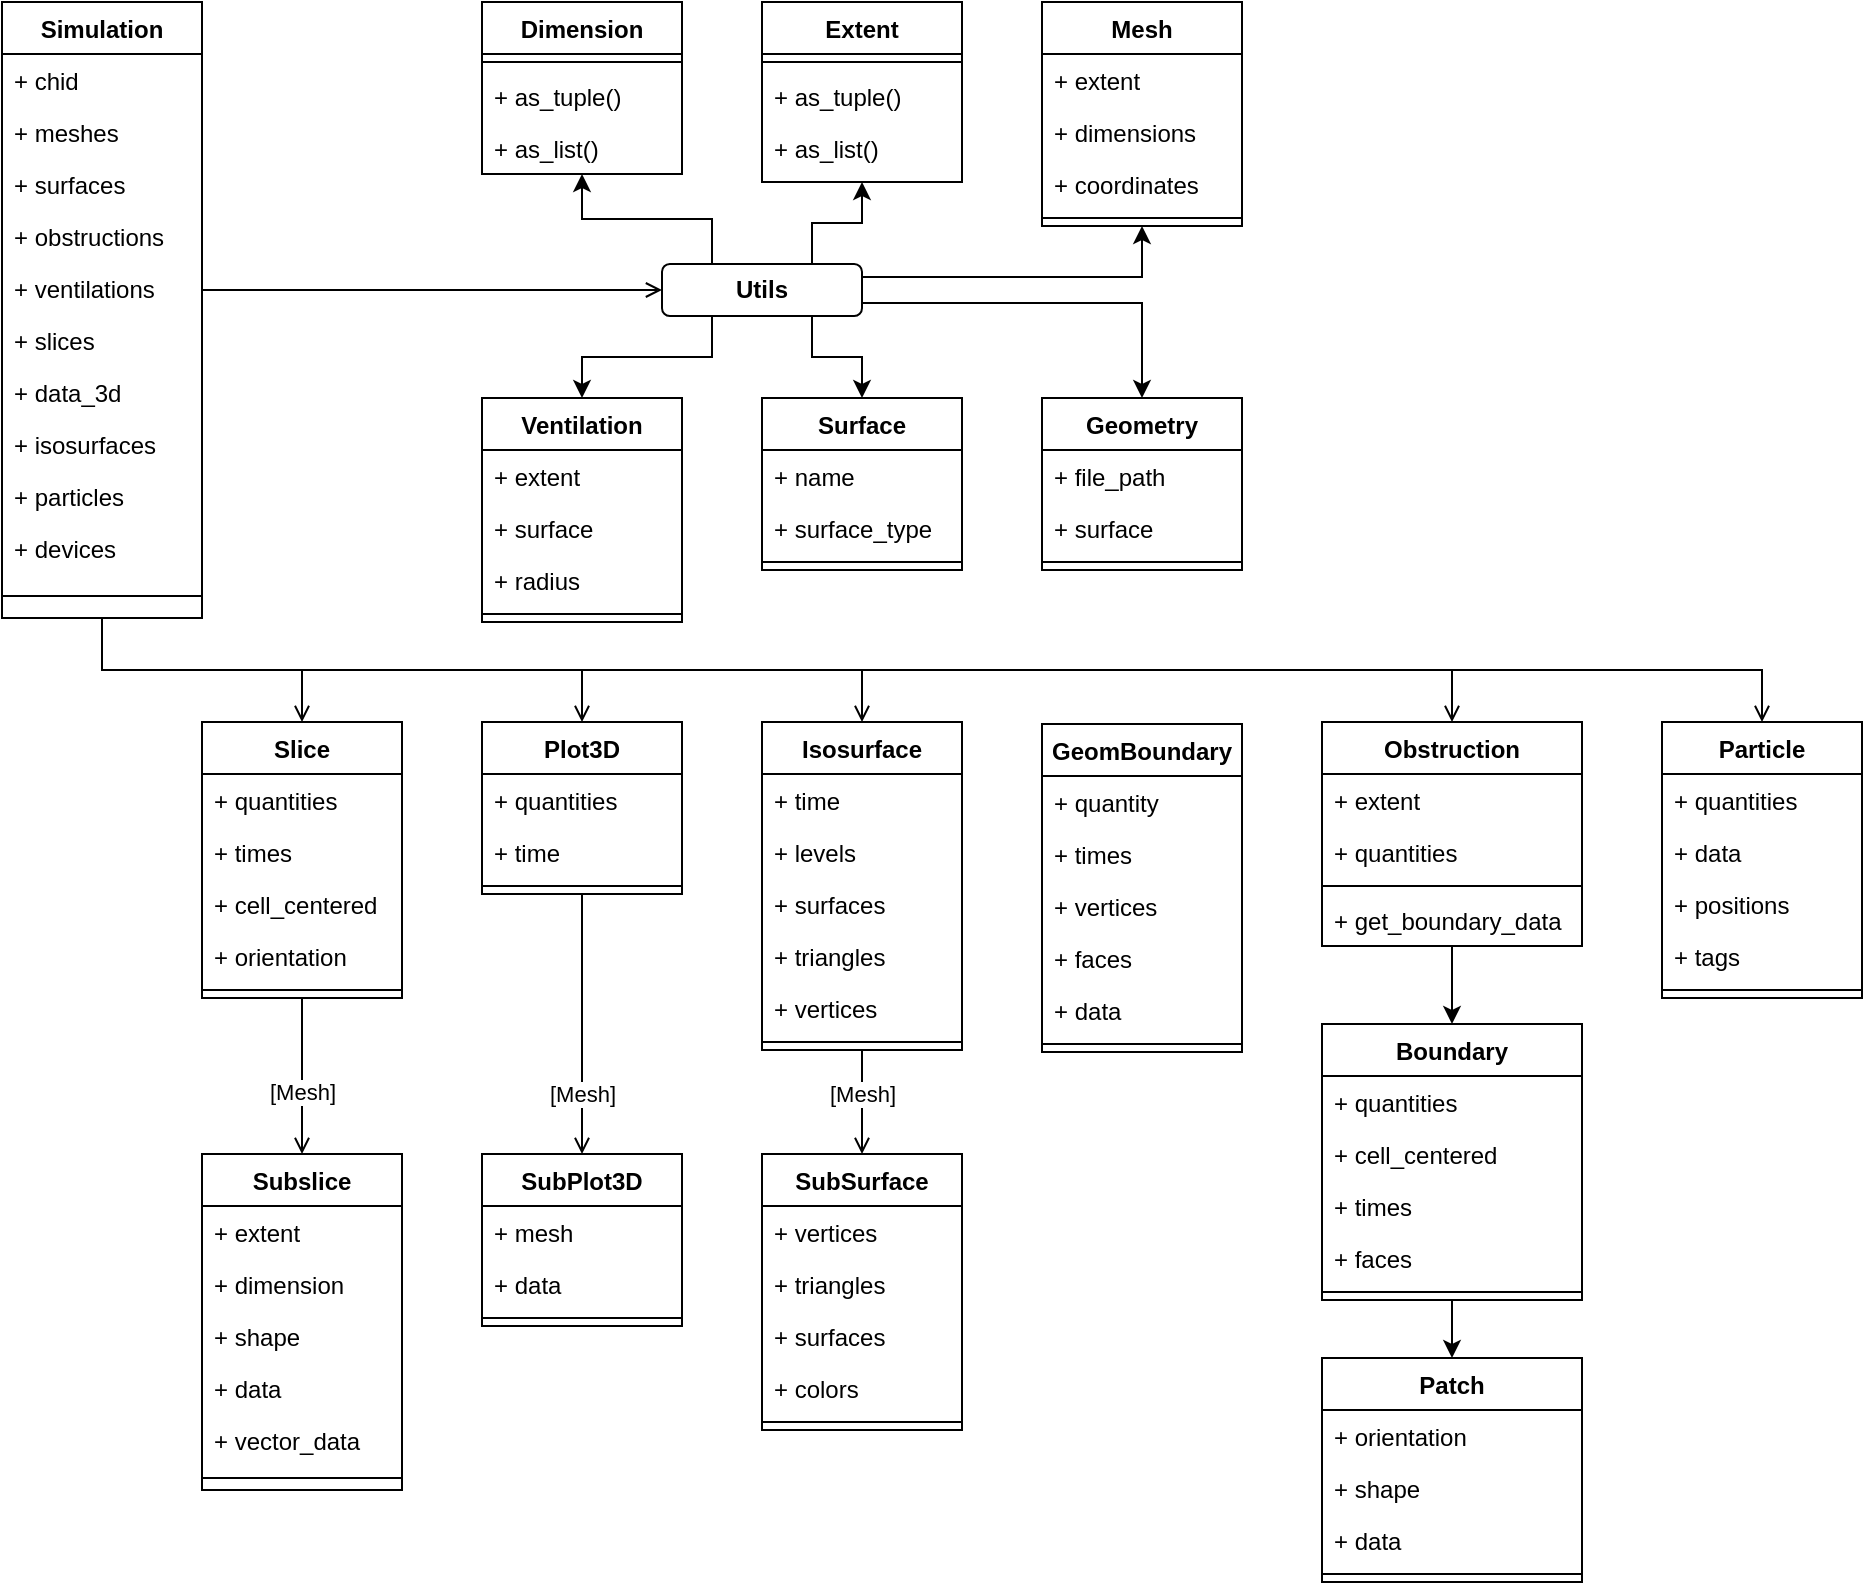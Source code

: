 <mxfile version="14.4.2" type="device"><diagram id="C5RBs43oDa-KdzZeNtuy" name="Page-1"><mxGraphModel dx="1209" dy="643" grid="1" gridSize="10" guides="1" tooltips="1" connect="1" arrows="1" fold="1" page="1" pageScale="1" pageWidth="1169" pageHeight="827" math="0" shadow="0"><root><mxCell id="WIyWlLk6GJQsqaUBKTNV-0"/><mxCell id="WIyWlLk6GJQsqaUBKTNV-1" parent="WIyWlLk6GJQsqaUBKTNV-0"/><mxCell id="TJnYj9k_5-1YT6hgguGV-46" style="edgeStyle=orthogonalEdgeStyle;rounded=0;orthogonalLoop=1;jettySize=auto;html=1;exitX=0.5;exitY=1;exitDx=0;exitDy=0;entryX=0.5;entryY=0;entryDx=0;entryDy=0;startArrow=none;startFill=0;endArrow=open;endFill=0;" parent="WIyWlLk6GJQsqaUBKTNV-1" source="zkfFHV4jXpPFQw0GAbJ--0" target="TJnYj9k_5-1YT6hgguGV-35" edge="1"><mxGeometry relative="1" as="geometry"/></mxCell><mxCell id="TJnYj9k_5-1YT6hgguGV-57" style="edgeStyle=orthogonalEdgeStyle;rounded=0;orthogonalLoop=1;jettySize=auto;html=1;exitX=0.5;exitY=1;exitDx=0;exitDy=0;entryX=0.5;entryY=0;entryDx=0;entryDy=0;startArrow=none;startFill=0;endArrow=open;endFill=0;" parent="WIyWlLk6GJQsqaUBKTNV-1" source="zkfFHV4jXpPFQw0GAbJ--0" target="TJnYj9k_5-1YT6hgguGV-49" edge="1"><mxGeometry relative="1" as="geometry"/></mxCell><mxCell id="TJnYj9k_5-1YT6hgguGV-58" style="edgeStyle=orthogonalEdgeStyle;rounded=0;orthogonalLoop=1;jettySize=auto;html=1;exitX=0.5;exitY=1;exitDx=0;exitDy=0;entryX=0.5;entryY=0;entryDx=0;entryDy=0;startArrow=none;startFill=0;endArrow=open;endFill=0;" parent="WIyWlLk6GJQsqaUBKTNV-1" source="zkfFHV4jXpPFQw0GAbJ--0" target="TJnYj9k_5-1YT6hgguGV-18" edge="1"><mxGeometry relative="1" as="geometry"/></mxCell><mxCell id="TJnYj9k_5-1YT6hgguGV-99" style="edgeStyle=orthogonalEdgeStyle;rounded=0;orthogonalLoop=1;jettySize=auto;html=1;exitX=0.5;exitY=1;exitDx=0;exitDy=0;startArrow=none;startFill=0;endArrow=open;endFill=0;entryX=0.5;entryY=0;entryDx=0;entryDy=0;" parent="WIyWlLk6GJQsqaUBKTNV-1" source="zkfFHV4jXpPFQw0GAbJ--0" target="TJnYj9k_5-1YT6hgguGV-12" edge="1"><mxGeometry relative="1" as="geometry"/></mxCell><mxCell id="TJnYj9k_5-1YT6hgguGV-103" style="edgeStyle=orthogonalEdgeStyle;rounded=0;orthogonalLoop=1;jettySize=auto;html=1;exitX=0.5;exitY=1;exitDx=0;exitDy=0;entryX=0.5;entryY=0;entryDx=0;entryDy=0;startArrow=none;startFill=0;endArrow=open;endFill=0;" parent="WIyWlLk6GJQsqaUBKTNV-1" source="zkfFHV4jXpPFQw0GAbJ--0" target="TJnYj9k_5-1YT6hgguGV-61" edge="1"><mxGeometry relative="1" as="geometry"/></mxCell><mxCell id="zkfFHV4jXpPFQw0GAbJ--0" value="Simulation" style="swimlane;fontStyle=1;align=center;verticalAlign=top;childLayout=stackLayout;horizontal=1;startSize=26;horizontalStack=0;resizeParent=1;resizeLast=0;collapsible=1;marginBottom=0;rounded=0;shadow=0;strokeWidth=1;" parent="WIyWlLk6GJQsqaUBKTNV-1" vertex="1"><mxGeometry x="220" y="19" width="100" height="308" as="geometry"><mxRectangle x="230" y="140" width="160" height="26" as="alternateBounds"/></mxGeometry></mxCell><mxCell id="zkfFHV4jXpPFQw0GAbJ--1" value="+ chid" style="text;align=left;verticalAlign=top;spacingLeft=4;spacingRight=4;overflow=hidden;rotatable=0;points=[[0,0.5],[1,0.5]];portConstraint=eastwest;" parent="zkfFHV4jXpPFQw0GAbJ--0" vertex="1"><mxGeometry y="26" width="100" height="26" as="geometry"/></mxCell><mxCell id="zkfFHV4jXpPFQw0GAbJ--2" value="+ meshes" style="text;align=left;verticalAlign=top;spacingLeft=4;spacingRight=4;overflow=hidden;rotatable=0;points=[[0,0.5],[1,0.5]];portConstraint=eastwest;rounded=0;shadow=0;html=0;" parent="zkfFHV4jXpPFQw0GAbJ--0" vertex="1"><mxGeometry y="52" width="100" height="26" as="geometry"/></mxCell><mxCell id="zkfFHV4jXpPFQw0GAbJ--3" value="+ surfaces" style="text;align=left;verticalAlign=top;spacingLeft=4;spacingRight=4;overflow=hidden;rotatable=0;points=[[0,0.5],[1,0.5]];portConstraint=eastwest;rounded=0;shadow=0;html=0;" parent="zkfFHV4jXpPFQw0GAbJ--0" vertex="1"><mxGeometry y="78" width="100" height="26" as="geometry"/></mxCell><mxCell id="TJnYj9k_5-1YT6hgguGV-0" value="+ obstructions" style="text;align=left;verticalAlign=top;spacingLeft=4;spacingRight=4;overflow=hidden;rotatable=0;points=[[0,0.5],[1,0.5]];portConstraint=eastwest;rounded=0;shadow=0;html=0;" parent="zkfFHV4jXpPFQw0GAbJ--0" vertex="1"><mxGeometry y="104" width="100" height="26" as="geometry"/></mxCell><mxCell id="TJnYj9k_5-1YT6hgguGV-1" value="+ ventilations" style="text;align=left;verticalAlign=top;spacingLeft=4;spacingRight=4;overflow=hidden;rotatable=0;points=[[0,0.5],[1,0.5]];portConstraint=eastwest;rounded=0;shadow=0;html=0;" parent="zkfFHV4jXpPFQw0GAbJ--0" vertex="1"><mxGeometry y="130" width="100" height="26" as="geometry"/></mxCell><mxCell id="TJnYj9k_5-1YT6hgguGV-2" value="+ slices" style="text;align=left;verticalAlign=top;spacingLeft=4;spacingRight=4;overflow=hidden;rotatable=0;points=[[0,0.5],[1,0.5]];portConstraint=eastwest;rounded=0;shadow=0;html=0;" parent="zkfFHV4jXpPFQw0GAbJ--0" vertex="1"><mxGeometry y="156" width="100" height="26" as="geometry"/></mxCell><mxCell id="9ax6UmzEwDTlL08k2QeI-30" value="+ data_3d" style="text;align=left;verticalAlign=top;spacingLeft=4;spacingRight=4;overflow=hidden;rotatable=0;points=[[0,0.5],[1,0.5]];portConstraint=eastwest;rounded=0;shadow=0;html=0;" parent="zkfFHV4jXpPFQw0GAbJ--0" vertex="1"><mxGeometry y="182" width="100" height="26" as="geometry"/></mxCell><mxCell id="9ax6UmzEwDTlL08k2QeI-28" value="+ isosurfaces" style="text;align=left;verticalAlign=top;spacingLeft=4;spacingRight=4;overflow=hidden;rotatable=0;points=[[0,0.5],[1,0.5]];portConstraint=eastwest;rounded=0;shadow=0;html=0;" parent="zkfFHV4jXpPFQw0GAbJ--0" vertex="1"><mxGeometry y="208" width="100" height="26" as="geometry"/></mxCell><mxCell id="9ax6UmzEwDTlL08k2QeI-31" value="+ particles" style="text;align=left;verticalAlign=top;spacingLeft=4;spacingRight=4;overflow=hidden;rotatable=0;points=[[0,0.5],[1,0.5]];portConstraint=eastwest;rounded=0;shadow=0;html=0;" parent="zkfFHV4jXpPFQw0GAbJ--0" vertex="1"><mxGeometry y="234" width="100" height="26" as="geometry"/></mxCell><mxCell id="9ax6UmzEwDTlL08k2QeI-32" value="+ devices" style="text;align=left;verticalAlign=top;spacingLeft=4;spacingRight=4;overflow=hidden;rotatable=0;points=[[0,0.5],[1,0.5]];portConstraint=eastwest;rounded=0;shadow=0;html=0;" parent="zkfFHV4jXpPFQw0GAbJ--0" vertex="1"><mxGeometry y="260" width="100" height="26" as="geometry"/></mxCell><mxCell id="zkfFHV4jXpPFQw0GAbJ--4" value="" style="line;html=1;strokeWidth=1;align=left;verticalAlign=middle;spacingTop=-1;spacingLeft=3;spacingRight=3;rotatable=0;labelPosition=right;points=[];portConstraint=eastwest;" parent="zkfFHV4jXpPFQw0GAbJ--0" vertex="1"><mxGeometry y="286" width="100" height="22" as="geometry"/></mxCell><mxCell id="zkfFHV4jXpPFQw0GAbJ--6" value="Dimension" style="swimlane;fontStyle=1;align=center;verticalAlign=top;childLayout=stackLayout;horizontal=1;startSize=26;horizontalStack=0;resizeParent=1;resizeLast=0;collapsible=1;marginBottom=0;rounded=0;shadow=0;strokeWidth=1;" parent="WIyWlLk6GJQsqaUBKTNV-1" vertex="1"><mxGeometry x="460" y="19" width="100" height="86" as="geometry"><mxRectangle x="130" y="380" width="160" height="26" as="alternateBounds"/></mxGeometry></mxCell><mxCell id="zkfFHV4jXpPFQw0GAbJ--9" value="" style="line;html=1;strokeWidth=1;align=left;verticalAlign=middle;spacingTop=-1;spacingLeft=3;spacingRight=3;rotatable=0;labelPosition=right;points=[];portConstraint=eastwest;" parent="zkfFHV4jXpPFQw0GAbJ--6" vertex="1"><mxGeometry y="26" width="100" height="8" as="geometry"/></mxCell><mxCell id="9ax6UmzEwDTlL08k2QeI-25" value="+ as_tuple()" style="text;align=left;verticalAlign=top;spacingLeft=4;spacingRight=4;overflow=hidden;rotatable=0;points=[[0,0.5],[1,0.5]];portConstraint=eastwest;" parent="zkfFHV4jXpPFQw0GAbJ--6" vertex="1"><mxGeometry y="34" width="100" height="26" as="geometry"/></mxCell><mxCell id="9ax6UmzEwDTlL08k2QeI-26" value="+ as_list()" style="text;align=left;verticalAlign=top;spacingLeft=4;spacingRight=4;overflow=hidden;rotatable=0;points=[[0,0.5],[1,0.5]];portConstraint=eastwest;" parent="zkfFHV4jXpPFQw0GAbJ--6" vertex="1"><mxGeometry y="60" width="100" height="26" as="geometry"/></mxCell><mxCell id="zkfFHV4jXpPFQw0GAbJ--13" value="Mesh" style="swimlane;fontStyle=1;align=center;verticalAlign=top;childLayout=stackLayout;horizontal=1;startSize=26;horizontalStack=0;resizeParent=1;resizeLast=0;collapsible=1;marginBottom=0;rounded=0;shadow=0;strokeWidth=1;" parent="WIyWlLk6GJQsqaUBKTNV-1" vertex="1"><mxGeometry x="740" y="19" width="100" height="112" as="geometry"><mxRectangle x="340" y="380" width="170" height="26" as="alternateBounds"/></mxGeometry></mxCell><mxCell id="TJnYj9k_5-1YT6hgguGV-15" value="+ extent" style="text;align=left;verticalAlign=top;spacingLeft=4;spacingRight=4;overflow=hidden;rotatable=0;points=[[0,0.5],[1,0.5]];portConstraint=eastwest;" parent="zkfFHV4jXpPFQw0GAbJ--13" vertex="1"><mxGeometry y="26" width="100" height="26" as="geometry"/></mxCell><mxCell id="TJnYj9k_5-1YT6hgguGV-6" value="+ dimensions" style="text;align=left;verticalAlign=top;spacingLeft=4;spacingRight=4;overflow=hidden;rotatable=0;points=[[0,0.5],[1,0.5]];portConstraint=eastwest;" parent="zkfFHV4jXpPFQw0GAbJ--13" vertex="1"><mxGeometry y="52" width="100" height="26" as="geometry"/></mxCell><mxCell id="zkfFHV4jXpPFQw0GAbJ--14" value="+ coordinates" style="text;align=left;verticalAlign=top;spacingLeft=4;spacingRight=4;overflow=hidden;rotatable=0;points=[[0,0.5],[1,0.5]];portConstraint=eastwest;" parent="zkfFHV4jXpPFQw0GAbJ--13" vertex="1"><mxGeometry y="78" width="100" height="26" as="geometry"/></mxCell><mxCell id="zkfFHV4jXpPFQw0GAbJ--15" value="" style="line;html=1;strokeWidth=1;align=left;verticalAlign=middle;spacingTop=-1;spacingLeft=3;spacingRight=3;rotatable=0;labelPosition=right;points=[];portConstraint=eastwest;" parent="zkfFHV4jXpPFQw0GAbJ--13" vertex="1"><mxGeometry y="104" width="100" height="8" as="geometry"/></mxCell><mxCell id="zkfFHV4jXpPFQw0GAbJ--16" value="" style="endArrow=none;endSize=10;endFill=0;shadow=0;strokeWidth=1;rounded=0;edgeStyle=elbowEdgeStyle;elbow=vertical;startArrow=open;startFill=0;exitX=0;exitY=0.5;exitDx=0;exitDy=0;" parent="WIyWlLk6GJQsqaUBKTNV-1" source="9ax6UmzEwDTlL08k2QeI-2" target="zkfFHV4jXpPFQw0GAbJ--0" edge="1"><mxGeometry width="160" relative="1" as="geometry"><mxPoint x="110" y="342" as="sourcePoint"/><mxPoint x="210" y="240" as="targetPoint"/></mxGeometry></mxCell><mxCell id="TJnYj9k_5-1YT6hgguGV-9" value="Ventilation" style="swimlane;fontStyle=1;align=center;verticalAlign=top;childLayout=stackLayout;horizontal=1;startSize=26;horizontalStack=0;resizeParent=1;resizeLast=0;collapsible=1;marginBottom=0;rounded=0;shadow=0;strokeWidth=1;" parent="WIyWlLk6GJQsqaUBKTNV-1" vertex="1"><mxGeometry x="460" y="217" width="100" height="112" as="geometry"><mxRectangle x="130" y="380" width="160" height="26" as="alternateBounds"/></mxGeometry></mxCell><mxCell id="TJnYj9k_5-1YT6hgguGV-11" value="+ extent" style="text;align=left;verticalAlign=top;spacingLeft=4;spacingRight=4;overflow=hidden;rotatable=0;points=[[0,0.5],[1,0.5]];portConstraint=eastwest;rounded=0;shadow=0;html=0;" parent="TJnYj9k_5-1YT6hgguGV-9" vertex="1"><mxGeometry y="26" width="100" height="26" as="geometry"/></mxCell><mxCell id="9ax6UmzEwDTlL08k2QeI-21" value="+ surface" style="text;align=left;verticalAlign=top;spacingLeft=4;spacingRight=4;overflow=hidden;rotatable=0;points=[[0,0.5],[1,0.5]];portConstraint=eastwest;" parent="TJnYj9k_5-1YT6hgguGV-9" vertex="1"><mxGeometry y="52" width="100" height="26" as="geometry"/></mxCell><mxCell id="9ax6UmzEwDTlL08k2QeI-22" value="+ radius" style="text;align=left;verticalAlign=top;spacingLeft=4;spacingRight=4;overflow=hidden;rotatable=0;points=[[0,0.5],[1,0.5]];portConstraint=eastwest;" parent="TJnYj9k_5-1YT6hgguGV-9" vertex="1"><mxGeometry y="78" width="100" height="26" as="geometry"/></mxCell><mxCell id="TJnYj9k_5-1YT6hgguGV-10" value="" style="line;html=1;strokeWidth=1;align=left;verticalAlign=middle;spacingTop=-1;spacingLeft=3;spacingRight=3;rotatable=0;labelPosition=right;points=[];portConstraint=eastwest;" parent="TJnYj9k_5-1YT6hgguGV-9" vertex="1"><mxGeometry y="104" width="100" height="8" as="geometry"/></mxCell><mxCell id="oBUlS-9L12usLb372M1P-0" style="edgeStyle=orthogonalEdgeStyle;rounded=0;orthogonalLoop=1;jettySize=auto;html=1;entryX=0.5;entryY=0;entryDx=0;entryDy=0;" parent="WIyWlLk6GJQsqaUBKTNV-1" source="TJnYj9k_5-1YT6hgguGV-12" target="TJnYj9k_5-1YT6hgguGV-91" edge="1"><mxGeometry relative="1" as="geometry"/></mxCell><mxCell id="TJnYj9k_5-1YT6hgguGV-12" value="Obstruction" style="swimlane;fontStyle=1;align=center;verticalAlign=top;childLayout=stackLayout;horizontal=1;startSize=26;horizontalStack=0;resizeParent=1;resizeLast=0;collapsible=1;marginBottom=0;rounded=0;shadow=0;strokeWidth=1;" parent="WIyWlLk6GJQsqaUBKTNV-1" vertex="1"><mxGeometry x="880" y="379" width="130" height="112" as="geometry"><mxRectangle x="130" y="380" width="160" height="26" as="alternateBounds"/></mxGeometry></mxCell><mxCell id="TJnYj9k_5-1YT6hgguGV-13" value="+ extent" style="text;align=left;verticalAlign=top;spacingLeft=4;spacingRight=4;overflow=hidden;rotatable=0;points=[[0,0.5],[1,0.5]];portConstraint=eastwest;rounded=0;shadow=0;html=0;" parent="TJnYj9k_5-1YT6hgguGV-12" vertex="1"><mxGeometry y="26" width="130" height="26" as="geometry"/></mxCell><mxCell id="9ax6UmzEwDTlL08k2QeI-40" value="+ quantities" style="text;align=left;verticalAlign=top;spacingLeft=4;spacingRight=4;overflow=hidden;rotatable=0;points=[[0,0.5],[1,0.5]];portConstraint=eastwest;rounded=0;shadow=0;html=0;" parent="TJnYj9k_5-1YT6hgguGV-12" vertex="1"><mxGeometry y="52" width="130" height="26" as="geometry"/></mxCell><mxCell id="TJnYj9k_5-1YT6hgguGV-14" value="" style="line;html=1;strokeWidth=1;align=left;verticalAlign=middle;spacingTop=-1;spacingLeft=3;spacingRight=3;rotatable=0;labelPosition=right;points=[];portConstraint=eastwest;" parent="TJnYj9k_5-1YT6hgguGV-12" vertex="1"><mxGeometry y="78" width="130" height="8" as="geometry"/></mxCell><mxCell id="9ax6UmzEwDTlL08k2QeI-39" value="+ get_boundary_data" style="text;align=left;verticalAlign=top;spacingLeft=4;spacingRight=4;overflow=hidden;rotatable=0;points=[[0,0.5],[1,0.5]];portConstraint=eastwest;rounded=0;shadow=0;html=0;" parent="TJnYj9k_5-1YT6hgguGV-12" vertex="1"><mxGeometry y="86" width="130" height="26" as="geometry"/></mxCell><mxCell id="TJnYj9k_5-1YT6hgguGV-30" style="edgeStyle=orthogonalEdgeStyle;rounded=0;orthogonalLoop=1;jettySize=auto;html=1;exitX=0.5;exitY=1;exitDx=0;exitDy=0;entryX=0.5;entryY=0;entryDx=0;entryDy=0;startArrow=none;startFill=0;endArrow=open;endFill=0;" parent="WIyWlLk6GJQsqaUBKTNV-1" source="TJnYj9k_5-1YT6hgguGV-18" target="TJnYj9k_5-1YT6hgguGV-24" edge="1"><mxGeometry relative="1" as="geometry"/></mxCell><mxCell id="TJnYj9k_5-1YT6hgguGV-31" value="[Mesh]" style="edgeLabel;html=1;align=center;verticalAlign=middle;resizable=0;points=[];" parent="TJnYj9k_5-1YT6hgguGV-30" vertex="1" connectable="0"><mxGeometry x="0.231" relative="1" as="geometry"><mxPoint y="20" as="offset"/></mxGeometry></mxCell><mxCell id="TJnYj9k_5-1YT6hgguGV-18" value="Plot3D" style="swimlane;fontStyle=1;align=center;verticalAlign=top;childLayout=stackLayout;horizontal=1;startSize=26;horizontalStack=0;resizeParent=1;resizeLast=0;collapsible=1;marginBottom=0;rounded=0;shadow=0;strokeWidth=1;" parent="WIyWlLk6GJQsqaUBKTNV-1" vertex="1"><mxGeometry x="460" y="379" width="100" height="86" as="geometry"><mxRectangle x="340" y="380" width="170" height="26" as="alternateBounds"/></mxGeometry></mxCell><mxCell id="TJnYj9k_5-1YT6hgguGV-19" value="+ quantities" style="text;align=left;verticalAlign=top;spacingLeft=4;spacingRight=4;overflow=hidden;rotatable=0;points=[[0,0.5],[1,0.5]];portConstraint=eastwest;" parent="TJnYj9k_5-1YT6hgguGV-18" vertex="1"><mxGeometry y="26" width="100" height="26" as="geometry"/></mxCell><mxCell id="TJnYj9k_5-1YT6hgguGV-20" value="+ time" style="text;align=left;verticalAlign=top;spacingLeft=4;spacingRight=4;overflow=hidden;rotatable=0;points=[[0,0.5],[1,0.5]];portConstraint=eastwest;" parent="TJnYj9k_5-1YT6hgguGV-18" vertex="1"><mxGeometry y="52" width="100" height="26" as="geometry"/></mxCell><mxCell id="TJnYj9k_5-1YT6hgguGV-23" value="" style="line;html=1;strokeWidth=1;align=left;verticalAlign=middle;spacingTop=-1;spacingLeft=3;spacingRight=3;rotatable=0;labelPosition=right;points=[];portConstraint=eastwest;" parent="TJnYj9k_5-1YT6hgguGV-18" vertex="1"><mxGeometry y="78" width="100" height="8" as="geometry"/></mxCell><mxCell id="TJnYj9k_5-1YT6hgguGV-24" value="SubPlot3D" style="swimlane;fontStyle=1;align=center;verticalAlign=top;childLayout=stackLayout;horizontal=1;startSize=26;horizontalStack=0;resizeParent=1;resizeLast=0;collapsible=1;marginBottom=0;rounded=0;shadow=0;strokeWidth=1;" parent="WIyWlLk6GJQsqaUBKTNV-1" vertex="1"><mxGeometry x="460" y="595" width="100" height="86" as="geometry"><mxRectangle x="340" y="380" width="170" height="26" as="alternateBounds"/></mxGeometry></mxCell><mxCell id="9ax6UmzEwDTlL08k2QeI-34" value="+ mesh" style="text;align=left;verticalAlign=top;spacingLeft=4;spacingRight=4;overflow=hidden;rotatable=0;points=[[0,0.5],[1,0.5]];portConstraint=eastwest;" parent="TJnYj9k_5-1YT6hgguGV-24" vertex="1"><mxGeometry y="26" width="100" height="26" as="geometry"/></mxCell><mxCell id="TJnYj9k_5-1YT6hgguGV-27" value="+ data" style="text;align=left;verticalAlign=top;spacingLeft=4;spacingRight=4;overflow=hidden;rotatable=0;points=[[0,0.5],[1,0.5]];portConstraint=eastwest;" parent="TJnYj9k_5-1YT6hgguGV-24" vertex="1"><mxGeometry y="52" width="100" height="26" as="geometry"/></mxCell><mxCell id="TJnYj9k_5-1YT6hgguGV-29" value="" style="line;html=1;strokeWidth=1;align=left;verticalAlign=middle;spacingTop=-1;spacingLeft=3;spacingRight=3;rotatable=0;labelPosition=right;points=[];portConstraint=eastwest;" parent="TJnYj9k_5-1YT6hgguGV-24" vertex="1"><mxGeometry y="78" width="100" height="8" as="geometry"/></mxCell><mxCell id="TJnYj9k_5-1YT6hgguGV-33" style="edgeStyle=orthogonalEdgeStyle;rounded=0;orthogonalLoop=1;jettySize=auto;html=1;exitX=0.5;exitY=1;exitDx=0;exitDy=0;entryX=0.5;entryY=0;entryDx=0;entryDy=0;startArrow=none;startFill=0;endArrow=open;endFill=0;" parent="WIyWlLk6GJQsqaUBKTNV-1" source="TJnYj9k_5-1YT6hgguGV-35" target="TJnYj9k_5-1YT6hgguGV-40" edge="1"><mxGeometry relative="1" as="geometry"/></mxCell><mxCell id="TJnYj9k_5-1YT6hgguGV-34" value="[Mesh]" style="edgeLabel;html=1;align=center;verticalAlign=middle;resizable=0;points=[];" parent="TJnYj9k_5-1YT6hgguGV-33" vertex="1" connectable="0"><mxGeometry x="0.231" relative="1" as="geometry"><mxPoint y="-1" as="offset"/></mxGeometry></mxCell><mxCell id="TJnYj9k_5-1YT6hgguGV-35" value="Slice" style="swimlane;fontStyle=1;align=center;verticalAlign=top;childLayout=stackLayout;horizontal=1;startSize=26;horizontalStack=0;resizeParent=1;resizeLast=0;collapsible=1;marginBottom=0;rounded=0;shadow=0;strokeWidth=1;" parent="WIyWlLk6GJQsqaUBKTNV-1" vertex="1"><mxGeometry x="320" y="379" width="100" height="138" as="geometry"><mxRectangle x="340" y="380" width="170" height="26" as="alternateBounds"/></mxGeometry></mxCell><mxCell id="TJnYj9k_5-1YT6hgguGV-36" value="+ quantities" style="text;align=left;verticalAlign=top;spacingLeft=4;spacingRight=4;overflow=hidden;rotatable=0;points=[[0,0.5],[1,0.5]];portConstraint=eastwest;" parent="TJnYj9k_5-1YT6hgguGV-35" vertex="1"><mxGeometry y="26" width="100" height="26" as="geometry"/></mxCell><mxCell id="TJnYj9k_5-1YT6hgguGV-37" value="+ times" style="text;align=left;verticalAlign=top;spacingLeft=4;spacingRight=4;overflow=hidden;rotatable=0;points=[[0,0.5],[1,0.5]];portConstraint=eastwest;" parent="TJnYj9k_5-1YT6hgguGV-35" vertex="1"><mxGeometry y="52" width="100" height="26" as="geometry"/></mxCell><mxCell id="TJnYj9k_5-1YT6hgguGV-38" value="+ cell_centered" style="text;align=left;verticalAlign=top;spacingLeft=4;spacingRight=4;overflow=hidden;rotatable=0;points=[[0,0.5],[1,0.5]];portConstraint=eastwest;" parent="TJnYj9k_5-1YT6hgguGV-35" vertex="1"><mxGeometry y="78" width="100" height="26" as="geometry"/></mxCell><mxCell id="9ax6UmzEwDTlL08k2QeI-33" value="+ orientation" style="text;align=left;verticalAlign=top;spacingLeft=4;spacingRight=4;overflow=hidden;rotatable=0;points=[[0,0.5],[1,0.5]];portConstraint=eastwest;" parent="TJnYj9k_5-1YT6hgguGV-35" vertex="1"><mxGeometry y="104" width="100" height="26" as="geometry"/></mxCell><mxCell id="TJnYj9k_5-1YT6hgguGV-39" value="" style="line;html=1;strokeWidth=1;align=left;verticalAlign=middle;spacingTop=-1;spacingLeft=3;spacingRight=3;rotatable=0;labelPosition=right;points=[];portConstraint=eastwest;" parent="TJnYj9k_5-1YT6hgguGV-35" vertex="1"><mxGeometry y="130" width="100" height="8" as="geometry"/></mxCell><mxCell id="TJnYj9k_5-1YT6hgguGV-40" value="Subslice" style="swimlane;fontStyle=1;align=center;verticalAlign=top;childLayout=stackLayout;horizontal=1;startSize=26;horizontalStack=0;resizeParent=1;resizeLast=0;collapsible=1;marginBottom=0;rounded=0;shadow=0;strokeWidth=1;" parent="WIyWlLk6GJQsqaUBKTNV-1" vertex="1"><mxGeometry x="320" y="595" width="100" height="168" as="geometry"><mxRectangle x="340" y="380" width="170" height="26" as="alternateBounds"/></mxGeometry></mxCell><mxCell id="TJnYj9k_5-1YT6hgguGV-41" value="+ extent" style="text;align=left;verticalAlign=top;spacingLeft=4;spacingRight=4;overflow=hidden;rotatable=0;points=[[0,0.5],[1,0.5]];portConstraint=eastwest;" parent="TJnYj9k_5-1YT6hgguGV-40" vertex="1"><mxGeometry y="26" width="100" height="26" as="geometry"/></mxCell><mxCell id="TJnYj9k_5-1YT6hgguGV-42" value="+ dimension" style="text;align=left;verticalAlign=top;spacingLeft=4;spacingRight=4;overflow=hidden;rotatable=0;points=[[0,0.5],[1,0.5]];portConstraint=eastwest;" parent="TJnYj9k_5-1YT6hgguGV-40" vertex="1"><mxGeometry y="52" width="100" height="26" as="geometry"/></mxCell><mxCell id="9ax6UmzEwDTlL08k2QeI-36" value="+ shape" style="text;align=left;verticalAlign=top;spacingLeft=4;spacingRight=4;overflow=hidden;rotatable=0;points=[[0,0.5],[1,0.5]];portConstraint=eastwest;" parent="TJnYj9k_5-1YT6hgguGV-40" vertex="1"><mxGeometry y="78" width="100" height="26" as="geometry"/></mxCell><mxCell id="9ax6UmzEwDTlL08k2QeI-38" value="+ data" style="text;align=left;verticalAlign=top;spacingLeft=4;spacingRight=4;overflow=hidden;rotatable=0;points=[[0,0.5],[1,0.5]];portConstraint=eastwest;" parent="TJnYj9k_5-1YT6hgguGV-40" vertex="1"><mxGeometry y="104" width="100" height="26" as="geometry"/></mxCell><mxCell id="9ax6UmzEwDTlL08k2QeI-37" value="+ vector_data" style="text;align=left;verticalAlign=top;spacingLeft=4;spacingRight=4;overflow=hidden;rotatable=0;points=[[0,0.5],[1,0.5]];portConstraint=eastwest;" parent="TJnYj9k_5-1YT6hgguGV-40" vertex="1"><mxGeometry y="130" width="100" height="26" as="geometry"/></mxCell><mxCell id="TJnYj9k_5-1YT6hgguGV-45" value="" style="line;html=1;strokeWidth=1;align=left;verticalAlign=middle;spacingTop=-1;spacingLeft=3;spacingRight=3;rotatable=0;labelPosition=right;points=[];portConstraint=eastwest;" parent="TJnYj9k_5-1YT6hgguGV-40" vertex="1"><mxGeometry y="156" width="100" height="12" as="geometry"/></mxCell><mxCell id="TJnYj9k_5-1YT6hgguGV-47" style="edgeStyle=orthogonalEdgeStyle;rounded=0;orthogonalLoop=1;jettySize=auto;html=1;exitX=0.5;exitY=1;exitDx=0;exitDy=0;entryX=0.5;entryY=0;entryDx=0;entryDy=0;startArrow=none;startFill=0;endArrow=open;endFill=0;" parent="WIyWlLk6GJQsqaUBKTNV-1" source="TJnYj9k_5-1YT6hgguGV-49" target="TJnYj9k_5-1YT6hgguGV-54" edge="1"><mxGeometry relative="1" as="geometry"/></mxCell><mxCell id="TJnYj9k_5-1YT6hgguGV-48" value="[Mesh]" style="edgeLabel;html=1;align=center;verticalAlign=middle;resizable=0;points=[];" parent="TJnYj9k_5-1YT6hgguGV-47" vertex="1" connectable="0"><mxGeometry x="0.231" relative="1" as="geometry"><mxPoint y="-10" as="offset"/></mxGeometry></mxCell><mxCell id="TJnYj9k_5-1YT6hgguGV-49" value="Isosurface" style="swimlane;fontStyle=1;align=center;verticalAlign=top;childLayout=stackLayout;horizontal=1;startSize=26;horizontalStack=0;resizeParent=1;resizeLast=0;collapsible=1;marginBottom=0;rounded=0;shadow=0;strokeWidth=1;" parent="WIyWlLk6GJQsqaUBKTNV-1" vertex="1"><mxGeometry x="600" y="379" width="100" height="164" as="geometry"><mxRectangle x="340" y="380" width="170" height="26" as="alternateBounds"/></mxGeometry></mxCell><mxCell id="TJnYj9k_5-1YT6hgguGV-51" value="+ time" style="text;align=left;verticalAlign=top;spacingLeft=4;spacingRight=4;overflow=hidden;rotatable=0;points=[[0,0.5],[1,0.5]];portConstraint=eastwest;" parent="TJnYj9k_5-1YT6hgguGV-49" vertex="1"><mxGeometry y="26" width="100" height="26" as="geometry"/></mxCell><mxCell id="TJnYj9k_5-1YT6hgguGV-52" value="+ levels" style="text;align=left;verticalAlign=top;spacingLeft=4;spacingRight=4;overflow=hidden;rotatable=0;points=[[0,0.5],[1,0.5]];portConstraint=eastwest;" parent="TJnYj9k_5-1YT6hgguGV-49" vertex="1"><mxGeometry y="52" width="100" height="26" as="geometry"/></mxCell><mxCell id="9ax6UmzEwDTlL08k2QeI-59" value="+ surfaces" style="text;align=left;verticalAlign=top;spacingLeft=4;spacingRight=4;overflow=hidden;rotatable=0;points=[[0,0.5],[1,0.5]];portConstraint=eastwest;" parent="TJnYj9k_5-1YT6hgguGV-49" vertex="1"><mxGeometry y="78" width="100" height="26" as="geometry"/></mxCell><mxCell id="9ax6UmzEwDTlL08k2QeI-58" value="+ triangles" style="text;align=left;verticalAlign=top;spacingLeft=4;spacingRight=4;overflow=hidden;rotatable=0;points=[[0,0.5],[1,0.5]];portConstraint=eastwest;" parent="TJnYj9k_5-1YT6hgguGV-49" vertex="1"><mxGeometry y="104" width="100" height="26" as="geometry"/></mxCell><mxCell id="9ax6UmzEwDTlL08k2QeI-57" value="+ vertices" style="text;align=left;verticalAlign=top;spacingLeft=4;spacingRight=4;overflow=hidden;rotatable=0;points=[[0,0.5],[1,0.5]];portConstraint=eastwest;" parent="TJnYj9k_5-1YT6hgguGV-49" vertex="1"><mxGeometry y="130" width="100" height="26" as="geometry"/></mxCell><mxCell id="TJnYj9k_5-1YT6hgguGV-53" value="" style="line;html=1;strokeWidth=1;align=left;verticalAlign=middle;spacingTop=-1;spacingLeft=3;spacingRight=3;rotatable=0;labelPosition=right;points=[];portConstraint=eastwest;" parent="TJnYj9k_5-1YT6hgguGV-49" vertex="1"><mxGeometry y="156" width="100" height="8" as="geometry"/></mxCell><mxCell id="TJnYj9k_5-1YT6hgguGV-54" value="SubSurface" style="swimlane;fontStyle=1;align=center;verticalAlign=top;childLayout=stackLayout;horizontal=1;startSize=26;horizontalStack=0;resizeParent=1;resizeLast=0;collapsible=1;marginBottom=0;rounded=0;shadow=0;strokeWidth=1;" parent="WIyWlLk6GJQsqaUBKTNV-1" vertex="1"><mxGeometry x="600" y="595" width="100" height="138" as="geometry"><mxRectangle x="340" y="380" width="170" height="26" as="alternateBounds"/></mxGeometry></mxCell><mxCell id="TJnYj9k_5-1YT6hgguGV-55" value="+ vertices" style="text;align=left;verticalAlign=top;spacingLeft=4;spacingRight=4;overflow=hidden;rotatable=0;points=[[0,0.5],[1,0.5]];portConstraint=eastwest;" parent="TJnYj9k_5-1YT6hgguGV-54" vertex="1"><mxGeometry y="26" width="100" height="26" as="geometry"/></mxCell><mxCell id="TJnYj9k_5-1YT6hgguGV-100" value="+ triangles" style="text;align=left;verticalAlign=top;spacingLeft=4;spacingRight=4;overflow=hidden;rotatable=0;points=[[0,0.5],[1,0.5]];portConstraint=eastwest;" parent="TJnYj9k_5-1YT6hgguGV-54" vertex="1"><mxGeometry y="52" width="100" height="26" as="geometry"/></mxCell><mxCell id="TJnYj9k_5-1YT6hgguGV-102" value="+ surfaces" style="text;align=left;verticalAlign=top;spacingLeft=4;spacingRight=4;overflow=hidden;rotatable=0;points=[[0,0.5],[1,0.5]];portConstraint=eastwest;" parent="TJnYj9k_5-1YT6hgguGV-54" vertex="1"><mxGeometry y="78" width="100" height="26" as="geometry"/></mxCell><mxCell id="TJnYj9k_5-1YT6hgguGV-101" value="+ colors" style="text;align=left;verticalAlign=top;spacingLeft=4;spacingRight=4;overflow=hidden;rotatable=0;points=[[0,0.5],[1,0.5]];portConstraint=eastwest;" parent="TJnYj9k_5-1YT6hgguGV-54" vertex="1"><mxGeometry y="104" width="100" height="26" as="geometry"/></mxCell><mxCell id="TJnYj9k_5-1YT6hgguGV-56" value="" style="line;html=1;strokeWidth=1;align=left;verticalAlign=middle;spacingTop=-1;spacingLeft=3;spacingRight=3;rotatable=0;labelPosition=right;points=[];portConstraint=eastwest;" parent="TJnYj9k_5-1YT6hgguGV-54" vertex="1"><mxGeometry y="130" width="100" height="8" as="geometry"/></mxCell><mxCell id="TJnYj9k_5-1YT6hgguGV-61" value="Particle" style="swimlane;fontStyle=1;align=center;verticalAlign=top;childLayout=stackLayout;horizontal=1;startSize=26;horizontalStack=0;resizeParent=1;resizeLast=0;collapsible=1;marginBottom=0;rounded=0;shadow=0;strokeWidth=1;" parent="WIyWlLk6GJQsqaUBKTNV-1" vertex="1"><mxGeometry x="1050" y="379" width="100" height="138" as="geometry"><mxRectangle x="340" y="380" width="170" height="26" as="alternateBounds"/></mxGeometry></mxCell><mxCell id="9ax6UmzEwDTlL08k2QeI-49" value="+ quantities" style="text;align=left;verticalAlign=top;spacingLeft=4;spacingRight=4;overflow=hidden;rotatable=0;points=[[0,0.5],[1,0.5]];portConstraint=eastwest;" parent="TJnYj9k_5-1YT6hgguGV-61" vertex="1"><mxGeometry y="26" width="100" height="26" as="geometry"/></mxCell><mxCell id="9ax6UmzEwDTlL08k2QeI-50" value="+ data" style="text;align=left;verticalAlign=top;spacingLeft=4;spacingRight=4;overflow=hidden;rotatable=0;points=[[0,0.5],[1,0.5]];portConstraint=eastwest;" parent="TJnYj9k_5-1YT6hgguGV-61" vertex="1"><mxGeometry y="52" width="100" height="26" as="geometry"/></mxCell><mxCell id="9ax6UmzEwDTlL08k2QeI-51" value="+ positions" style="text;align=left;verticalAlign=top;spacingLeft=4;spacingRight=4;overflow=hidden;rotatable=0;points=[[0,0.5],[1,0.5]];portConstraint=eastwest;" parent="TJnYj9k_5-1YT6hgguGV-61" vertex="1"><mxGeometry y="78" width="100" height="26" as="geometry"/></mxCell><mxCell id="9ax6UmzEwDTlL08k2QeI-52" value="+ tags" style="text;align=left;verticalAlign=top;spacingLeft=4;spacingRight=4;overflow=hidden;rotatable=0;points=[[0,0.5],[1,0.5]];portConstraint=eastwest;" parent="TJnYj9k_5-1YT6hgguGV-61" vertex="1"><mxGeometry y="104" width="100" height="26" as="geometry"/></mxCell><mxCell id="TJnYj9k_5-1YT6hgguGV-65" value="" style="line;html=1;strokeWidth=1;align=left;verticalAlign=middle;spacingTop=-1;spacingLeft=3;spacingRight=3;rotatable=0;labelPosition=right;points=[];portConstraint=eastwest;" parent="TJnYj9k_5-1YT6hgguGV-61" vertex="1"><mxGeometry y="130" width="100" height="8" as="geometry"/></mxCell><mxCell id="9ax6UmzEwDTlL08k2QeI-48" style="edgeStyle=orthogonalEdgeStyle;rounded=0;orthogonalLoop=1;jettySize=auto;html=1;entryX=0.5;entryY=0;entryDx=0;entryDy=0;" parent="WIyWlLk6GJQsqaUBKTNV-1" source="TJnYj9k_5-1YT6hgguGV-91" target="9ax6UmzEwDTlL08k2QeI-43" edge="1"><mxGeometry relative="1" as="geometry"/></mxCell><mxCell id="TJnYj9k_5-1YT6hgguGV-91" value="Boundary" style="swimlane;fontStyle=1;align=center;verticalAlign=top;childLayout=stackLayout;horizontal=1;startSize=26;horizontalStack=0;resizeParent=1;resizeLast=0;collapsible=1;marginBottom=0;rounded=0;shadow=0;strokeWidth=1;" parent="WIyWlLk6GJQsqaUBKTNV-1" vertex="1"><mxGeometry x="880" y="530" width="130" height="138" as="geometry"><mxRectangle x="830" y="420" width="170" height="26" as="alternateBounds"/></mxGeometry></mxCell><mxCell id="TJnYj9k_5-1YT6hgguGV-92" value="+ quantities" style="text;align=left;verticalAlign=top;spacingLeft=4;spacingRight=4;overflow=hidden;rotatable=0;points=[[0,0.5],[1,0.5]];portConstraint=eastwest;" parent="TJnYj9k_5-1YT6hgguGV-91" vertex="1"><mxGeometry y="26" width="130" height="26" as="geometry"/></mxCell><mxCell id="9ax6UmzEwDTlL08k2QeI-41" value="+ cell_centered" style="text;align=left;verticalAlign=top;spacingLeft=4;spacingRight=4;overflow=hidden;rotatable=0;points=[[0,0.5],[1,0.5]];portConstraint=eastwest;" parent="TJnYj9k_5-1YT6hgguGV-91" vertex="1"><mxGeometry y="52" width="130" height="26" as="geometry"/></mxCell><mxCell id="9ax6UmzEwDTlL08k2QeI-42" value="+ times" style="text;align=left;verticalAlign=top;spacingLeft=4;spacingRight=4;overflow=hidden;rotatable=0;points=[[0,0.5],[1,0.5]];portConstraint=eastwest;" parent="TJnYj9k_5-1YT6hgguGV-91" vertex="1"><mxGeometry y="78" width="130" height="26" as="geometry"/></mxCell><mxCell id="9ax6UmzEwDTlL08k2QeI-53" value="+ faces" style="text;align=left;verticalAlign=top;spacingLeft=4;spacingRight=4;overflow=hidden;rotatable=0;points=[[0,0.5],[1,0.5]];portConstraint=eastwest;" parent="TJnYj9k_5-1YT6hgguGV-91" vertex="1"><mxGeometry y="104" width="130" height="26" as="geometry"/></mxCell><mxCell id="TJnYj9k_5-1YT6hgguGV-95" value="" style="line;html=1;strokeWidth=1;align=left;verticalAlign=middle;spacingTop=-1;spacingLeft=3;spacingRight=3;rotatable=0;labelPosition=right;points=[];portConstraint=eastwest;" parent="TJnYj9k_5-1YT6hgguGV-91" vertex="1"><mxGeometry y="130" width="130" height="8" as="geometry"/></mxCell><mxCell id="9ax6UmzEwDTlL08k2QeI-3" style="edgeStyle=orthogonalEdgeStyle;rounded=0;orthogonalLoop=1;jettySize=auto;html=1;exitX=1;exitY=0.25;exitDx=0;exitDy=0;entryX=0.5;entryY=1;entryDx=0;entryDy=0;" parent="WIyWlLk6GJQsqaUBKTNV-1" source="9ax6UmzEwDTlL08k2QeI-2" target="zkfFHV4jXpPFQw0GAbJ--13" edge="1"><mxGeometry relative="1" as="geometry"/></mxCell><mxCell id="9ax6UmzEwDTlL08k2QeI-10" style="edgeStyle=orthogonalEdgeStyle;rounded=0;orthogonalLoop=1;jettySize=auto;html=1;exitX=0.25;exitY=0;exitDx=0;exitDy=0;entryX=0.5;entryY=1;entryDx=0;entryDy=0;" parent="WIyWlLk6GJQsqaUBKTNV-1" source="9ax6UmzEwDTlL08k2QeI-2" target="zkfFHV4jXpPFQw0GAbJ--6" edge="1"><mxGeometry relative="1" as="geometry"/></mxCell><mxCell id="NGhOuNxdDW6EogA9Qzgu-5" style="edgeStyle=orthogonalEdgeStyle;rounded=0;orthogonalLoop=1;jettySize=auto;html=1;exitX=0.75;exitY=0;exitDx=0;exitDy=0;entryX=0.5;entryY=1;entryDx=0;entryDy=0;" edge="1" parent="WIyWlLk6GJQsqaUBKTNV-1" source="9ax6UmzEwDTlL08k2QeI-2" target="9ax6UmzEwDTlL08k2QeI-6"><mxGeometry relative="1" as="geometry"/></mxCell><mxCell id="NGhOuNxdDW6EogA9Qzgu-6" style="edgeStyle=orthogonalEdgeStyle;rounded=0;orthogonalLoop=1;jettySize=auto;html=1;exitX=1;exitY=0.75;exitDx=0;exitDy=0;entryX=0.5;entryY=0;entryDx=0;entryDy=0;" edge="1" parent="WIyWlLk6GJQsqaUBKTNV-1" source="9ax6UmzEwDTlL08k2QeI-2" target="NGhOuNxdDW6EogA9Qzgu-0"><mxGeometry relative="1" as="geometry"/></mxCell><mxCell id="NGhOuNxdDW6EogA9Qzgu-7" style="edgeStyle=orthogonalEdgeStyle;rounded=0;orthogonalLoop=1;jettySize=auto;html=1;exitX=0.75;exitY=1;exitDx=0;exitDy=0;entryX=0.5;entryY=0;entryDx=0;entryDy=0;" edge="1" parent="WIyWlLk6GJQsqaUBKTNV-1" source="9ax6UmzEwDTlL08k2QeI-2" target="9ax6UmzEwDTlL08k2QeI-8"><mxGeometry relative="1" as="geometry"/></mxCell><mxCell id="NGhOuNxdDW6EogA9Qzgu-8" style="edgeStyle=orthogonalEdgeStyle;rounded=0;orthogonalLoop=1;jettySize=auto;html=1;exitX=0.25;exitY=1;exitDx=0;exitDy=0;entryX=0.5;entryY=0;entryDx=0;entryDy=0;" edge="1" parent="WIyWlLk6GJQsqaUBKTNV-1" source="9ax6UmzEwDTlL08k2QeI-2" target="TJnYj9k_5-1YT6hgguGV-9"><mxGeometry relative="1" as="geometry"/></mxCell><mxCell id="9ax6UmzEwDTlL08k2QeI-2" value="&lt;b&gt;Utils&lt;/b&gt;" style="rounded=1;whiteSpace=wrap;html=1;" parent="WIyWlLk6GJQsqaUBKTNV-1" vertex="1"><mxGeometry x="550" y="150" width="100" height="26" as="geometry"/></mxCell><mxCell id="9ax6UmzEwDTlL08k2QeI-6" value="Extent" style="swimlane;fontStyle=1;align=center;verticalAlign=top;childLayout=stackLayout;horizontal=1;startSize=26;horizontalStack=0;resizeParent=1;resizeLast=0;collapsible=1;marginBottom=0;rounded=0;shadow=0;strokeWidth=1;" parent="WIyWlLk6GJQsqaUBKTNV-1" vertex="1"><mxGeometry x="600" y="19" width="100" height="90" as="geometry"><mxRectangle x="130" y="380" width="160" height="26" as="alternateBounds"/></mxGeometry></mxCell><mxCell id="9ax6UmzEwDTlL08k2QeI-7" value="" style="line;html=1;strokeWidth=1;align=left;verticalAlign=middle;spacingTop=-1;spacingLeft=3;spacingRight=3;rotatable=0;labelPosition=right;points=[];portConstraint=eastwest;" parent="9ax6UmzEwDTlL08k2QeI-6" vertex="1"><mxGeometry y="26" width="100" height="8" as="geometry"/></mxCell><mxCell id="9ax6UmzEwDTlL08k2QeI-23" value="+ as_tuple()" style="text;align=left;verticalAlign=top;spacingLeft=4;spacingRight=4;overflow=hidden;rotatable=0;points=[[0,0.5],[1,0.5]];portConstraint=eastwest;" parent="9ax6UmzEwDTlL08k2QeI-6" vertex="1"><mxGeometry y="34" width="100" height="26" as="geometry"/></mxCell><mxCell id="9ax6UmzEwDTlL08k2QeI-24" value="+ as_list()" style="text;align=left;verticalAlign=top;spacingLeft=4;spacingRight=4;overflow=hidden;rotatable=0;points=[[0,0.5],[1,0.5]];portConstraint=eastwest;" parent="9ax6UmzEwDTlL08k2QeI-6" vertex="1"><mxGeometry y="60" width="100" height="26" as="geometry"/></mxCell><mxCell id="9ax6UmzEwDTlL08k2QeI-8" value="Surface" style="swimlane;fontStyle=1;align=center;verticalAlign=top;childLayout=stackLayout;horizontal=1;startSize=26;horizontalStack=0;resizeParent=1;resizeLast=0;collapsible=1;marginBottom=0;rounded=0;shadow=0;strokeWidth=1;" parent="WIyWlLk6GJQsqaUBKTNV-1" vertex="1"><mxGeometry x="600" y="217" width="100" height="86" as="geometry"><mxRectangle x="130" y="380" width="160" height="26" as="alternateBounds"/></mxGeometry></mxCell><mxCell id="9ax6UmzEwDTlL08k2QeI-14" value="+ name" style="text;align=left;verticalAlign=top;spacingLeft=4;spacingRight=4;overflow=hidden;rotatable=0;points=[[0,0.5],[1,0.5]];portConstraint=eastwest;" parent="9ax6UmzEwDTlL08k2QeI-8" vertex="1"><mxGeometry y="26" width="100" height="26" as="geometry"/></mxCell><mxCell id="9ax6UmzEwDTlL08k2QeI-18" value="+ surface_type" style="text;align=left;verticalAlign=top;spacingLeft=4;spacingRight=4;overflow=hidden;rotatable=0;points=[[0,0.5],[1,0.5]];portConstraint=eastwest;" parent="9ax6UmzEwDTlL08k2QeI-8" vertex="1"><mxGeometry y="52" width="100" height="26" as="geometry"/></mxCell><mxCell id="9ax6UmzEwDTlL08k2QeI-9" value="" style="line;html=1;strokeWidth=1;align=left;verticalAlign=middle;spacingTop=-1;spacingLeft=3;spacingRight=3;rotatable=0;labelPosition=right;points=[];portConstraint=eastwest;" parent="9ax6UmzEwDTlL08k2QeI-8" vertex="1"><mxGeometry y="78" width="100" height="8" as="geometry"/></mxCell><mxCell id="9ax6UmzEwDTlL08k2QeI-43" value="Patch" style="swimlane;fontStyle=1;align=center;verticalAlign=top;childLayout=stackLayout;horizontal=1;startSize=26;horizontalStack=0;resizeParent=1;resizeLast=0;collapsible=1;marginBottom=0;rounded=0;shadow=0;strokeWidth=1;" parent="WIyWlLk6GJQsqaUBKTNV-1" vertex="1"><mxGeometry x="880" y="697" width="130" height="112" as="geometry"><mxRectangle x="830" y="420" width="170" height="26" as="alternateBounds"/></mxGeometry></mxCell><mxCell id="9ax6UmzEwDTlL08k2QeI-46" value="+ orientation" style="text;align=left;verticalAlign=top;spacingLeft=4;spacingRight=4;overflow=hidden;rotatable=0;points=[[0,0.5],[1,0.5]];portConstraint=eastwest;" parent="9ax6UmzEwDTlL08k2QeI-43" vertex="1"><mxGeometry y="26" width="130" height="26" as="geometry"/></mxCell><mxCell id="9ax6UmzEwDTlL08k2QeI-54" value="+ shape" style="text;align=left;verticalAlign=top;spacingLeft=4;spacingRight=4;overflow=hidden;rotatable=0;points=[[0,0.5],[1,0.5]];portConstraint=eastwest;" parent="9ax6UmzEwDTlL08k2QeI-43" vertex="1"><mxGeometry y="52" width="130" height="26" as="geometry"/></mxCell><mxCell id="9ax6UmzEwDTlL08k2QeI-55" value="+ data" style="text;align=left;verticalAlign=top;spacingLeft=4;spacingRight=4;overflow=hidden;rotatable=0;points=[[0,0.5],[1,0.5]];portConstraint=eastwest;" parent="9ax6UmzEwDTlL08k2QeI-43" vertex="1"><mxGeometry y="78" width="130" height="26" as="geometry"/></mxCell><mxCell id="9ax6UmzEwDTlL08k2QeI-47" value="" style="line;html=1;strokeWidth=1;align=left;verticalAlign=middle;spacingTop=-1;spacingLeft=3;spacingRight=3;rotatable=0;labelPosition=right;points=[];portConstraint=eastwest;" parent="9ax6UmzEwDTlL08k2QeI-43" vertex="1"><mxGeometry y="104" width="130" height="8" as="geometry"/></mxCell><mxCell id="NGhOuNxdDW6EogA9Qzgu-0" value="Geometry" style="swimlane;fontStyle=1;align=center;verticalAlign=top;childLayout=stackLayout;horizontal=1;startSize=26;horizontalStack=0;resizeParent=1;resizeLast=0;collapsible=1;marginBottom=0;rounded=0;shadow=0;strokeWidth=1;" vertex="1" parent="WIyWlLk6GJQsqaUBKTNV-1"><mxGeometry x="740" y="217" width="100" height="86" as="geometry"><mxRectangle x="130" y="380" width="160" height="26" as="alternateBounds"/></mxGeometry></mxCell><mxCell id="NGhOuNxdDW6EogA9Qzgu-1" value="+ file_path" style="text;align=left;verticalAlign=top;spacingLeft=4;spacingRight=4;overflow=hidden;rotatable=0;points=[[0,0.5],[1,0.5]];portConstraint=eastwest;" vertex="1" parent="NGhOuNxdDW6EogA9Qzgu-0"><mxGeometry y="26" width="100" height="26" as="geometry"/></mxCell><mxCell id="NGhOuNxdDW6EogA9Qzgu-2" value="+ surface" style="text;align=left;verticalAlign=top;spacingLeft=4;spacingRight=4;overflow=hidden;rotatable=0;points=[[0,0.5],[1,0.5]];portConstraint=eastwest;" vertex="1" parent="NGhOuNxdDW6EogA9Qzgu-0"><mxGeometry y="52" width="100" height="26" as="geometry"/></mxCell><mxCell id="NGhOuNxdDW6EogA9Qzgu-3" value="" style="line;html=1;strokeWidth=1;align=left;verticalAlign=middle;spacingTop=-1;spacingLeft=3;spacingRight=3;rotatable=0;labelPosition=right;points=[];portConstraint=eastwest;" vertex="1" parent="NGhOuNxdDW6EogA9Qzgu-0"><mxGeometry y="78" width="100" height="8" as="geometry"/></mxCell><mxCell id="NGhOuNxdDW6EogA9Qzgu-9" value="GeomBoundary" style="swimlane;fontStyle=1;align=center;verticalAlign=top;childLayout=stackLayout;horizontal=1;startSize=26;horizontalStack=0;resizeParent=1;resizeLast=0;collapsible=1;marginBottom=0;rounded=0;shadow=0;strokeWidth=1;" vertex="1" parent="WIyWlLk6GJQsqaUBKTNV-1"><mxGeometry x="740" y="380" width="100" height="164" as="geometry"><mxRectangle x="340" y="380" width="170" height="26" as="alternateBounds"/></mxGeometry></mxCell><mxCell id="NGhOuNxdDW6EogA9Qzgu-10" value="+ quantity" style="text;align=left;verticalAlign=top;spacingLeft=4;spacingRight=4;overflow=hidden;rotatable=0;points=[[0,0.5],[1,0.5]];portConstraint=eastwest;" vertex="1" parent="NGhOuNxdDW6EogA9Qzgu-9"><mxGeometry y="26" width="100" height="26" as="geometry"/></mxCell><mxCell id="NGhOuNxdDW6EogA9Qzgu-11" value="+ times" style="text;align=left;verticalAlign=top;spacingLeft=4;spacingRight=4;overflow=hidden;rotatable=0;points=[[0,0.5],[1,0.5]];portConstraint=eastwest;" vertex="1" parent="NGhOuNxdDW6EogA9Qzgu-9"><mxGeometry y="52" width="100" height="26" as="geometry"/></mxCell><mxCell id="NGhOuNxdDW6EogA9Qzgu-12" value="+ vertices" style="text;align=left;verticalAlign=top;spacingLeft=4;spacingRight=4;overflow=hidden;rotatable=0;points=[[0,0.5],[1,0.5]];portConstraint=eastwest;" vertex="1" parent="NGhOuNxdDW6EogA9Qzgu-9"><mxGeometry y="78" width="100" height="26" as="geometry"/></mxCell><mxCell id="NGhOuNxdDW6EogA9Qzgu-21" value="+ faces" style="text;align=left;verticalAlign=top;spacingLeft=4;spacingRight=4;overflow=hidden;rotatable=0;points=[[0,0.5],[1,0.5]];portConstraint=eastwest;" vertex="1" parent="NGhOuNxdDW6EogA9Qzgu-9"><mxGeometry y="104" width="100" height="26" as="geometry"/></mxCell><mxCell id="NGhOuNxdDW6EogA9Qzgu-13" value="+ data" style="text;align=left;verticalAlign=top;spacingLeft=4;spacingRight=4;overflow=hidden;rotatable=0;points=[[0,0.5],[1,0.5]];portConstraint=eastwest;" vertex="1" parent="NGhOuNxdDW6EogA9Qzgu-9"><mxGeometry y="130" width="100" height="26" as="geometry"/></mxCell><mxCell id="NGhOuNxdDW6EogA9Qzgu-14" value="" style="line;html=1;strokeWidth=1;align=left;verticalAlign=middle;spacingTop=-1;spacingLeft=3;spacingRight=3;rotatable=0;labelPosition=right;points=[];portConstraint=eastwest;" vertex="1" parent="NGhOuNxdDW6EogA9Qzgu-9"><mxGeometry y="156" width="100" height="8" as="geometry"/></mxCell></root></mxGraphModel></diagram></mxfile>